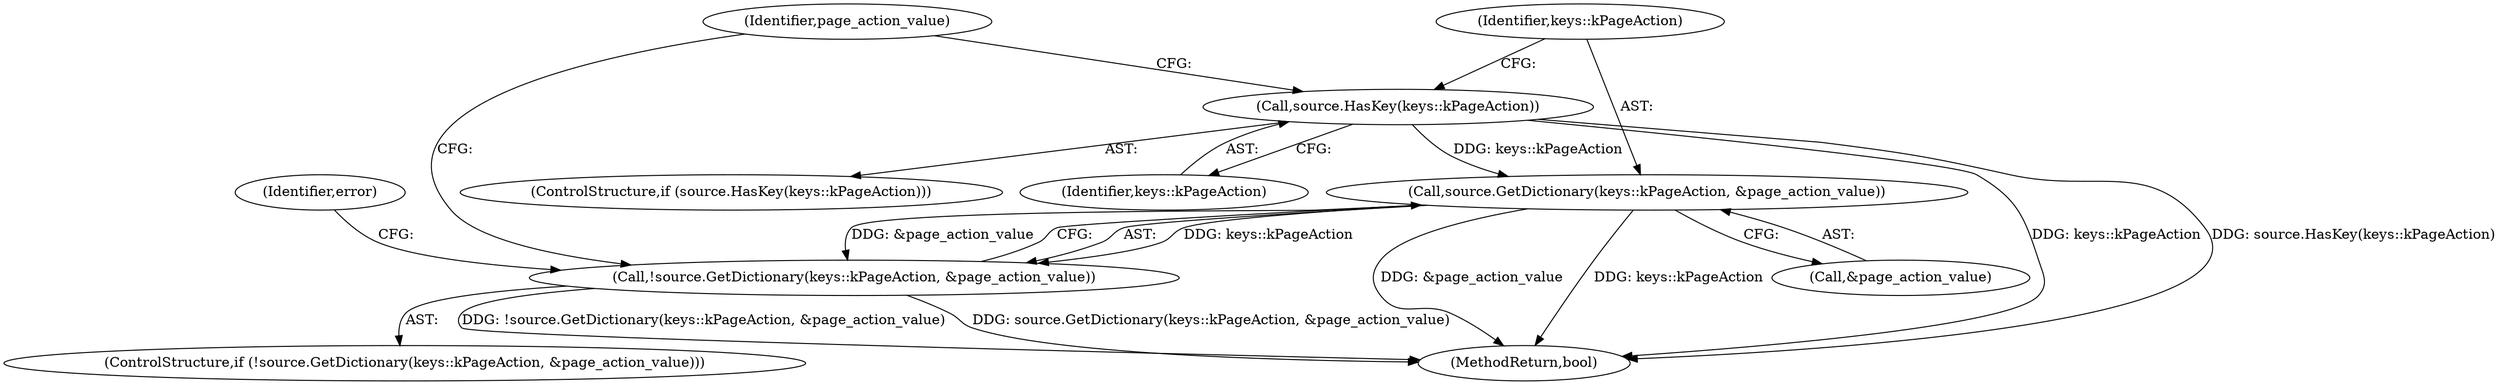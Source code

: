 digraph "0_Chrome_c63f2b7fe4fe2977f858a8e36d5f48db17eff2e7_30@pointer" {
"1001163" [label="(Call,source.GetDictionary(keys::kPageAction, &page_action_value))"];
"1001158" [label="(Call,source.HasKey(keys::kPageAction))"];
"1001162" [label="(Call,!source.GetDictionary(keys::kPageAction, &page_action_value))"];
"1001158" [label="(Call,source.HasKey(keys::kPageAction))"];
"1001157" [label="(ControlStructure,if (source.HasKey(keys::kPageAction)))"];
"1001162" [label="(Call,!source.GetDictionary(keys::kPageAction, &page_action_value))"];
"1001165" [label="(Call,&page_action_value)"];
"1002448" [label="(MethodReturn,bool)"];
"1001164" [label="(Identifier,keys::kPageAction)"];
"1001175" [label="(Identifier,page_action_value)"];
"1001161" [label="(ControlStructure,if (!source.GetDictionary(keys::kPageAction, &page_action_value)))"];
"1001159" [label="(Identifier,keys::kPageAction)"];
"1001163" [label="(Call,source.GetDictionary(keys::kPageAction, &page_action_value))"];
"1001170" [label="(Identifier,error)"];
"1001163" -> "1001162"  [label="AST: "];
"1001163" -> "1001165"  [label="CFG: "];
"1001164" -> "1001163"  [label="AST: "];
"1001165" -> "1001163"  [label="AST: "];
"1001162" -> "1001163"  [label="CFG: "];
"1001163" -> "1002448"  [label="DDG: &page_action_value"];
"1001163" -> "1002448"  [label="DDG: keys::kPageAction"];
"1001163" -> "1001162"  [label="DDG: keys::kPageAction"];
"1001163" -> "1001162"  [label="DDG: &page_action_value"];
"1001158" -> "1001163"  [label="DDG: keys::kPageAction"];
"1001158" -> "1001157"  [label="AST: "];
"1001158" -> "1001159"  [label="CFG: "];
"1001159" -> "1001158"  [label="AST: "];
"1001164" -> "1001158"  [label="CFG: "];
"1001175" -> "1001158"  [label="CFG: "];
"1001158" -> "1002448"  [label="DDG: keys::kPageAction"];
"1001158" -> "1002448"  [label="DDG: source.HasKey(keys::kPageAction)"];
"1001162" -> "1001161"  [label="AST: "];
"1001170" -> "1001162"  [label="CFG: "];
"1001175" -> "1001162"  [label="CFG: "];
"1001162" -> "1002448"  [label="DDG: source.GetDictionary(keys::kPageAction, &page_action_value)"];
"1001162" -> "1002448"  [label="DDG: !source.GetDictionary(keys::kPageAction, &page_action_value)"];
}
